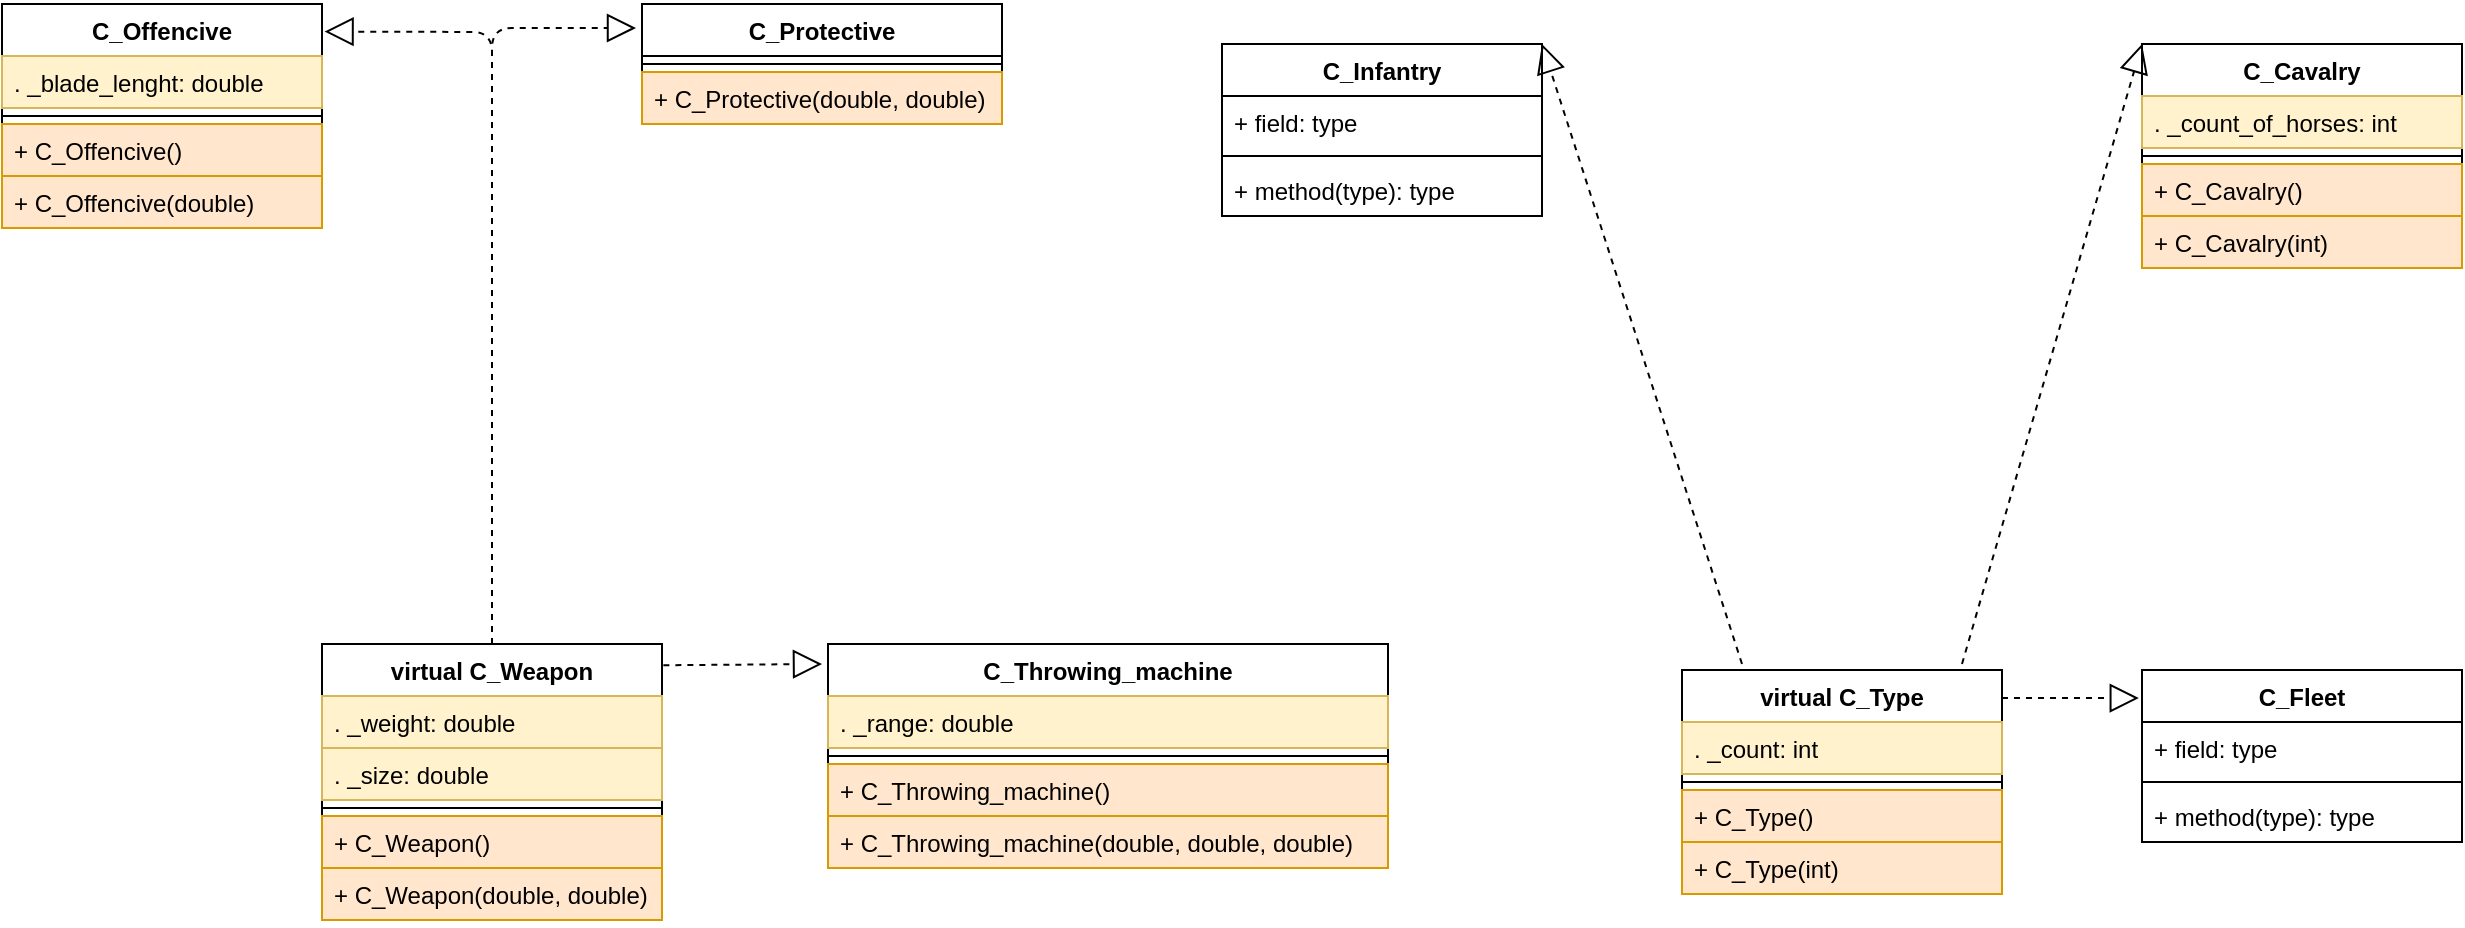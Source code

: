 <mxfile version="15.2.4" type="github">
  <diagram id="yByAGaXeHtsglBaPChMi" name="Page-1">
    <mxGraphModel dx="1527" dy="2431" grid="1" gridSize="10" guides="1" tooltips="1" connect="1" arrows="1" fold="1" page="1" pageScale="1" pageWidth="827" pageHeight="1169" math="0" shadow="0">
      <root>
        <mxCell id="0" />
        <mxCell id="1" parent="0" />
        <mxCell id="JP9OIWkYpnAp0NWZ5yG4-1" value="virtual C_Weapon" style="swimlane;fontStyle=1;align=center;verticalAlign=top;childLayout=stackLayout;horizontal=1;startSize=26;horizontalStack=0;resizeParent=1;resizeParentMax=0;resizeLast=0;collapsible=1;marginBottom=0;" vertex="1" parent="1">
          <mxGeometry x="80" y="160" width="170" height="138" as="geometry" />
        </mxCell>
        <mxCell id="JP9OIWkYpnAp0NWZ5yG4-2" value=". _weight: double" style="text;strokeColor=#d6b656;fillColor=#fff2cc;align=left;verticalAlign=top;spacingLeft=4;spacingRight=4;overflow=hidden;rotatable=0;points=[[0,0.5],[1,0.5]];portConstraint=eastwest;" vertex="1" parent="JP9OIWkYpnAp0NWZ5yG4-1">
          <mxGeometry y="26" width="170" height="26" as="geometry" />
        </mxCell>
        <mxCell id="JP9OIWkYpnAp0NWZ5yG4-5" value=". _size: double" style="text;strokeColor=#d6b656;fillColor=#fff2cc;align=left;verticalAlign=top;spacingLeft=4;spacingRight=4;overflow=hidden;rotatable=0;points=[[0,0.5],[1,0.5]];portConstraint=eastwest;" vertex="1" parent="JP9OIWkYpnAp0NWZ5yG4-1">
          <mxGeometry y="52" width="170" height="26" as="geometry" />
        </mxCell>
        <mxCell id="JP9OIWkYpnAp0NWZ5yG4-3" value="" style="line;strokeWidth=1;fillColor=none;align=left;verticalAlign=middle;spacingTop=-1;spacingLeft=3;spacingRight=3;rotatable=0;labelPosition=right;points=[];portConstraint=eastwest;" vertex="1" parent="JP9OIWkYpnAp0NWZ5yG4-1">
          <mxGeometry y="78" width="170" height="8" as="geometry" />
        </mxCell>
        <mxCell id="JP9OIWkYpnAp0NWZ5yG4-4" value="+ C_Weapon()" style="text;strokeColor=#d79b00;fillColor=#ffe6cc;align=left;verticalAlign=top;spacingLeft=4;spacingRight=4;overflow=hidden;rotatable=0;points=[[0,0.5],[1,0.5]];portConstraint=eastwest;" vertex="1" parent="JP9OIWkYpnAp0NWZ5yG4-1">
          <mxGeometry y="86" width="170" height="26" as="geometry" />
        </mxCell>
        <mxCell id="JP9OIWkYpnAp0NWZ5yG4-6" value="+ C_Weapon(double, double)" style="text;strokeColor=#d79b00;fillColor=#ffe6cc;align=left;verticalAlign=top;spacingLeft=4;spacingRight=4;overflow=hidden;rotatable=0;points=[[0,0.5],[1,0.5]];portConstraint=eastwest;" vertex="1" parent="JP9OIWkYpnAp0NWZ5yG4-1">
          <mxGeometry y="112" width="170" height="26" as="geometry" />
        </mxCell>
        <mxCell id="JP9OIWkYpnAp0NWZ5yG4-7" value="virtual C_Type" style="swimlane;fontStyle=1;align=center;verticalAlign=top;childLayout=stackLayout;horizontal=1;startSize=26;horizontalStack=0;resizeParent=1;resizeParentMax=0;resizeLast=0;collapsible=1;marginBottom=0;" vertex="1" parent="1">
          <mxGeometry x="760" y="173" width="160" height="112" as="geometry" />
        </mxCell>
        <mxCell id="JP9OIWkYpnAp0NWZ5yG4-8" value=". _count: int" style="text;strokeColor=#d6b656;fillColor=#fff2cc;align=left;verticalAlign=top;spacingLeft=4;spacingRight=4;overflow=hidden;rotatable=0;points=[[0,0.5],[1,0.5]];portConstraint=eastwest;" vertex="1" parent="JP9OIWkYpnAp0NWZ5yG4-7">
          <mxGeometry y="26" width="160" height="26" as="geometry" />
        </mxCell>
        <mxCell id="JP9OIWkYpnAp0NWZ5yG4-9" value="" style="line;strokeWidth=1;fillColor=none;align=left;verticalAlign=middle;spacingTop=-1;spacingLeft=3;spacingRight=3;rotatable=0;labelPosition=right;points=[];portConstraint=eastwest;" vertex="1" parent="JP9OIWkYpnAp0NWZ5yG4-7">
          <mxGeometry y="52" width="160" height="8" as="geometry" />
        </mxCell>
        <mxCell id="JP9OIWkYpnAp0NWZ5yG4-10" value="+ C_Type()" style="text;strokeColor=#d79b00;fillColor=#ffe6cc;align=left;verticalAlign=top;spacingLeft=4;spacingRight=4;overflow=hidden;rotatable=0;points=[[0,0.5],[1,0.5]];portConstraint=eastwest;" vertex="1" parent="JP9OIWkYpnAp0NWZ5yG4-7">
          <mxGeometry y="60" width="160" height="26" as="geometry" />
        </mxCell>
        <mxCell id="JP9OIWkYpnAp0NWZ5yG4-11" value="+ C_Type(int)" style="text;strokeColor=#d79b00;fillColor=#ffe6cc;align=left;verticalAlign=top;spacingLeft=4;spacingRight=4;overflow=hidden;rotatable=0;points=[[0,0.5],[1,0.5]];portConstraint=eastwest;" vertex="1" parent="JP9OIWkYpnAp0NWZ5yG4-7">
          <mxGeometry y="86" width="160" height="26" as="geometry" />
        </mxCell>
        <mxCell id="JP9OIWkYpnAp0NWZ5yG4-13" value="C_Throwing_machine" style="swimlane;fontStyle=1;align=center;verticalAlign=top;childLayout=stackLayout;horizontal=1;startSize=26;horizontalStack=0;resizeParent=1;resizeParentMax=0;resizeLast=0;collapsible=1;marginBottom=0;" vertex="1" parent="1">
          <mxGeometry x="333" y="160" width="280" height="112" as="geometry" />
        </mxCell>
        <mxCell id="JP9OIWkYpnAp0NWZ5yG4-14" value=". _range: double" style="text;strokeColor=#d6b656;fillColor=#fff2cc;align=left;verticalAlign=top;spacingLeft=4;spacingRight=4;overflow=hidden;rotatable=0;points=[[0,0.5],[1,0.5]];portConstraint=eastwest;" vertex="1" parent="JP9OIWkYpnAp0NWZ5yG4-13">
          <mxGeometry y="26" width="280" height="26" as="geometry" />
        </mxCell>
        <mxCell id="JP9OIWkYpnAp0NWZ5yG4-15" value="" style="line;strokeWidth=1;fillColor=none;align=left;verticalAlign=middle;spacingTop=-1;spacingLeft=3;spacingRight=3;rotatable=0;labelPosition=right;points=[];portConstraint=eastwest;" vertex="1" parent="JP9OIWkYpnAp0NWZ5yG4-13">
          <mxGeometry y="52" width="280" height="8" as="geometry" />
        </mxCell>
        <mxCell id="JP9OIWkYpnAp0NWZ5yG4-16" value="+ C_Throwing_machine()" style="text;strokeColor=#d79b00;fillColor=#ffe6cc;align=left;verticalAlign=top;spacingLeft=4;spacingRight=4;overflow=hidden;rotatable=0;points=[[0,0.5],[1,0.5]];portConstraint=eastwest;" vertex="1" parent="JP9OIWkYpnAp0NWZ5yG4-13">
          <mxGeometry y="60" width="280" height="26" as="geometry" />
        </mxCell>
        <mxCell id="JP9OIWkYpnAp0NWZ5yG4-46" value="+ C_Throwing_machine(double, double, double)" style="text;strokeColor=#d79b00;fillColor=#ffe6cc;align=left;verticalAlign=top;spacingLeft=4;spacingRight=4;overflow=hidden;rotatable=0;points=[[0,0.5],[1,0.5]];portConstraint=eastwest;" vertex="1" parent="JP9OIWkYpnAp0NWZ5yG4-13">
          <mxGeometry y="86" width="280" height="26" as="geometry" />
        </mxCell>
        <mxCell id="JP9OIWkYpnAp0NWZ5yG4-17" value="C_Offencive" style="swimlane;fontStyle=1;align=center;verticalAlign=top;childLayout=stackLayout;horizontal=1;startSize=26;horizontalStack=0;resizeParent=1;resizeParentMax=0;resizeLast=0;collapsible=1;marginBottom=0;" vertex="1" parent="1">
          <mxGeometry x="-80" y="-160" width="160" height="112" as="geometry" />
        </mxCell>
        <mxCell id="JP9OIWkYpnAp0NWZ5yG4-18" value=". _blade_lenght: double" style="text;strokeColor=#d6b656;fillColor=#fff2cc;align=left;verticalAlign=top;spacingLeft=4;spacingRight=4;overflow=hidden;rotatable=0;points=[[0,0.5],[1,0.5]];portConstraint=eastwest;" vertex="1" parent="JP9OIWkYpnAp0NWZ5yG4-17">
          <mxGeometry y="26" width="160" height="26" as="geometry" />
        </mxCell>
        <mxCell id="JP9OIWkYpnAp0NWZ5yG4-19" value="" style="line;strokeWidth=1;fillColor=none;align=left;verticalAlign=middle;spacingTop=-1;spacingLeft=3;spacingRight=3;rotatable=0;labelPosition=right;points=[];portConstraint=eastwest;" vertex="1" parent="JP9OIWkYpnAp0NWZ5yG4-17">
          <mxGeometry y="52" width="160" height="8" as="geometry" />
        </mxCell>
        <mxCell id="JP9OIWkYpnAp0NWZ5yG4-20" value="+ C_Offencive()" style="text;strokeColor=#d79b00;fillColor=#ffe6cc;align=left;verticalAlign=top;spacingLeft=4;spacingRight=4;overflow=hidden;rotatable=0;points=[[0,0.5],[1,0.5]];portConstraint=eastwest;" vertex="1" parent="JP9OIWkYpnAp0NWZ5yG4-17">
          <mxGeometry y="60" width="160" height="26" as="geometry" />
        </mxCell>
        <mxCell id="JP9OIWkYpnAp0NWZ5yG4-45" value="+ C_Offencive(double)" style="text;strokeColor=#d79b00;fillColor=#ffe6cc;align=left;verticalAlign=top;spacingLeft=4;spacingRight=4;overflow=hidden;rotatable=0;points=[[0,0.5],[1,0.5]];portConstraint=eastwest;" vertex="1" parent="JP9OIWkYpnAp0NWZ5yG4-17">
          <mxGeometry y="86" width="160" height="26" as="geometry" />
        </mxCell>
        <mxCell id="JP9OIWkYpnAp0NWZ5yG4-21" value="C_Protective" style="swimlane;fontStyle=1;align=center;verticalAlign=top;childLayout=stackLayout;horizontal=1;startSize=26;horizontalStack=0;resizeParent=1;resizeParentMax=0;resizeLast=0;collapsible=1;marginBottom=0;" vertex="1" parent="1">
          <mxGeometry x="240" y="-160" width="180" height="60" as="geometry" />
        </mxCell>
        <mxCell id="JP9OIWkYpnAp0NWZ5yG4-23" value="" style="line;strokeWidth=1;fillColor=none;align=left;verticalAlign=middle;spacingTop=-1;spacingLeft=3;spacingRight=3;rotatable=0;labelPosition=right;points=[];portConstraint=eastwest;" vertex="1" parent="JP9OIWkYpnAp0NWZ5yG4-21">
          <mxGeometry y="26" width="180" height="8" as="geometry" />
        </mxCell>
        <mxCell id="JP9OIWkYpnAp0NWZ5yG4-24" value="+ C_Protective(double, double)" style="text;strokeColor=#d79b00;fillColor=#ffe6cc;align=left;verticalAlign=top;spacingLeft=4;spacingRight=4;overflow=hidden;rotatable=0;points=[[0,0.5],[1,0.5]];portConstraint=eastwest;" vertex="1" parent="JP9OIWkYpnAp0NWZ5yG4-21">
          <mxGeometry y="34" width="180" height="26" as="geometry" />
        </mxCell>
        <mxCell id="JP9OIWkYpnAp0NWZ5yG4-25" value="C_Infantry" style="swimlane;fontStyle=1;align=center;verticalAlign=top;childLayout=stackLayout;horizontal=1;startSize=26;horizontalStack=0;resizeParent=1;resizeParentMax=0;resizeLast=0;collapsible=1;marginBottom=0;" vertex="1" parent="1">
          <mxGeometry x="530" y="-140" width="160" height="86" as="geometry" />
        </mxCell>
        <mxCell id="JP9OIWkYpnAp0NWZ5yG4-26" value="+ field: type" style="text;strokeColor=none;fillColor=none;align=left;verticalAlign=top;spacingLeft=4;spacingRight=4;overflow=hidden;rotatable=0;points=[[0,0.5],[1,0.5]];portConstraint=eastwest;" vertex="1" parent="JP9OIWkYpnAp0NWZ5yG4-25">
          <mxGeometry y="26" width="160" height="26" as="geometry" />
        </mxCell>
        <mxCell id="JP9OIWkYpnAp0NWZ5yG4-27" value="" style="line;strokeWidth=1;fillColor=none;align=left;verticalAlign=middle;spacingTop=-1;spacingLeft=3;spacingRight=3;rotatable=0;labelPosition=right;points=[];portConstraint=eastwest;" vertex="1" parent="JP9OIWkYpnAp0NWZ5yG4-25">
          <mxGeometry y="52" width="160" height="8" as="geometry" />
        </mxCell>
        <mxCell id="JP9OIWkYpnAp0NWZ5yG4-28" value="+ method(type): type" style="text;strokeColor=none;fillColor=none;align=left;verticalAlign=top;spacingLeft=4;spacingRight=4;overflow=hidden;rotatable=0;points=[[0,0.5],[1,0.5]];portConstraint=eastwest;" vertex="1" parent="JP9OIWkYpnAp0NWZ5yG4-25">
          <mxGeometry y="60" width="160" height="26" as="geometry" />
        </mxCell>
        <mxCell id="JP9OIWkYpnAp0NWZ5yG4-29" value="C_Fleet" style="swimlane;fontStyle=1;align=center;verticalAlign=top;childLayout=stackLayout;horizontal=1;startSize=26;horizontalStack=0;resizeParent=1;resizeParentMax=0;resizeLast=0;collapsible=1;marginBottom=0;" vertex="1" parent="1">
          <mxGeometry x="990" y="173" width="160" height="86" as="geometry" />
        </mxCell>
        <mxCell id="JP9OIWkYpnAp0NWZ5yG4-30" value="+ field: type" style="text;strokeColor=none;fillColor=none;align=left;verticalAlign=top;spacingLeft=4;spacingRight=4;overflow=hidden;rotatable=0;points=[[0,0.5],[1,0.5]];portConstraint=eastwest;" vertex="1" parent="JP9OIWkYpnAp0NWZ5yG4-29">
          <mxGeometry y="26" width="160" height="26" as="geometry" />
        </mxCell>
        <mxCell id="JP9OIWkYpnAp0NWZ5yG4-31" value="" style="line;strokeWidth=1;fillColor=none;align=left;verticalAlign=middle;spacingTop=-1;spacingLeft=3;spacingRight=3;rotatable=0;labelPosition=right;points=[];portConstraint=eastwest;" vertex="1" parent="JP9OIWkYpnAp0NWZ5yG4-29">
          <mxGeometry y="52" width="160" height="8" as="geometry" />
        </mxCell>
        <mxCell id="JP9OIWkYpnAp0NWZ5yG4-32" value="+ method(type): type" style="text;strokeColor=none;fillColor=none;align=left;verticalAlign=top;spacingLeft=4;spacingRight=4;overflow=hidden;rotatable=0;points=[[0,0.5],[1,0.5]];portConstraint=eastwest;" vertex="1" parent="JP9OIWkYpnAp0NWZ5yG4-29">
          <mxGeometry y="60" width="160" height="26" as="geometry" />
        </mxCell>
        <mxCell id="JP9OIWkYpnAp0NWZ5yG4-33" value="C_Cavalry" style="swimlane;fontStyle=1;align=center;verticalAlign=top;childLayout=stackLayout;horizontal=1;startSize=26;horizontalStack=0;resizeParent=1;resizeParentMax=0;resizeLast=0;collapsible=1;marginBottom=0;" vertex="1" parent="1">
          <mxGeometry x="990" y="-140" width="160" height="112" as="geometry" />
        </mxCell>
        <mxCell id="JP9OIWkYpnAp0NWZ5yG4-34" value=". _count_of_horses: int" style="text;strokeColor=#d6b656;fillColor=#fff2cc;align=left;verticalAlign=top;spacingLeft=4;spacingRight=4;overflow=hidden;rotatable=0;points=[[0,0.5],[1,0.5]];portConstraint=eastwest;" vertex="1" parent="JP9OIWkYpnAp0NWZ5yG4-33">
          <mxGeometry y="26" width="160" height="26" as="geometry" />
        </mxCell>
        <mxCell id="JP9OIWkYpnAp0NWZ5yG4-35" value="" style="line;strokeWidth=1;fillColor=none;align=left;verticalAlign=middle;spacingTop=-1;spacingLeft=3;spacingRight=3;rotatable=0;labelPosition=right;points=[];portConstraint=eastwest;" vertex="1" parent="JP9OIWkYpnAp0NWZ5yG4-33">
          <mxGeometry y="52" width="160" height="8" as="geometry" />
        </mxCell>
        <mxCell id="JP9OIWkYpnAp0NWZ5yG4-36" value="+ C_Cavalry()" style="text;strokeColor=#d79b00;fillColor=#ffe6cc;align=left;verticalAlign=top;spacingLeft=4;spacingRight=4;overflow=hidden;rotatable=0;points=[[0,0.5],[1,0.5]];portConstraint=eastwest;" vertex="1" parent="JP9OIWkYpnAp0NWZ5yG4-33">
          <mxGeometry y="60" width="160" height="26" as="geometry" />
        </mxCell>
        <mxCell id="JP9OIWkYpnAp0NWZ5yG4-44" value="+ C_Cavalry(int)" style="text;strokeColor=#d79b00;fillColor=#ffe6cc;align=left;verticalAlign=top;spacingLeft=4;spacingRight=4;overflow=hidden;rotatable=0;points=[[0,0.5],[1,0.5]];portConstraint=eastwest;" vertex="1" parent="JP9OIWkYpnAp0NWZ5yG4-33">
          <mxGeometry y="86" width="160" height="26" as="geometry" />
        </mxCell>
        <mxCell id="JP9OIWkYpnAp0NWZ5yG4-38" value="" style="endArrow=block;dashed=1;endFill=0;endSize=12;html=1;entryX=1;entryY=0;entryDx=0;entryDy=0;" edge="1" parent="1" target="JP9OIWkYpnAp0NWZ5yG4-25">
          <mxGeometry width="160" relative="1" as="geometry">
            <mxPoint x="790" y="170" as="sourcePoint" />
            <mxPoint x="910" y="90" as="targetPoint" />
          </mxGeometry>
        </mxCell>
        <mxCell id="JP9OIWkYpnAp0NWZ5yG4-39" value="" style="endArrow=block;dashed=1;endFill=0;endSize=12;html=1;entryX=0;entryY=0;entryDx=0;entryDy=0;" edge="1" parent="1" target="JP9OIWkYpnAp0NWZ5yG4-33">
          <mxGeometry width="160" relative="1" as="geometry">
            <mxPoint x="900" y="170" as="sourcePoint" />
            <mxPoint x="910" y="90" as="targetPoint" />
          </mxGeometry>
        </mxCell>
        <mxCell id="JP9OIWkYpnAp0NWZ5yG4-40" value="" style="endArrow=block;dashed=1;endFill=0;endSize=12;html=1;entryX=-0.01;entryY=0.163;entryDx=0;entryDy=0;entryPerimeter=0;" edge="1" parent="1" target="JP9OIWkYpnAp0NWZ5yG4-29">
          <mxGeometry width="160" relative="1" as="geometry">
            <mxPoint x="920" y="187" as="sourcePoint" />
            <mxPoint x="980" y="186" as="targetPoint" />
          </mxGeometry>
        </mxCell>
        <mxCell id="JP9OIWkYpnAp0NWZ5yG4-41" value="" style="endArrow=block;dashed=1;endFill=0;endSize=12;html=1;exitX=1.004;exitY=0.077;exitDx=0;exitDy=0;exitPerimeter=0;" edge="1" parent="1" source="JP9OIWkYpnAp0NWZ5yG4-1">
          <mxGeometry width="160" relative="1" as="geometry">
            <mxPoint x="110" y="80" as="sourcePoint" />
            <mxPoint x="330" y="170" as="targetPoint" />
          </mxGeometry>
        </mxCell>
        <mxCell id="JP9OIWkYpnAp0NWZ5yG4-42" value="" style="endArrow=block;dashed=1;endFill=0;endSize=12;html=1;exitX=0.5;exitY=0;exitDx=0;exitDy=0;" edge="1" parent="1" source="JP9OIWkYpnAp0NWZ5yG4-1">
          <mxGeometry width="160" relative="1" as="geometry">
            <mxPoint x="110" y="80" as="sourcePoint" />
            <mxPoint x="237" y="-148" as="targetPoint" />
            <Array as="points">
              <mxPoint x="165" y="-148" />
            </Array>
          </mxGeometry>
        </mxCell>
        <mxCell id="JP9OIWkYpnAp0NWZ5yG4-43" value="" style="endArrow=block;dashed=1;endFill=0;endSize=12;html=1;entryX=1.008;entryY=0.123;entryDx=0;entryDy=0;entryPerimeter=0;exitX=0.5;exitY=0;exitDx=0;exitDy=0;" edge="1" parent="1" source="JP9OIWkYpnAp0NWZ5yG4-1" target="JP9OIWkYpnAp0NWZ5yG4-17">
          <mxGeometry width="160" relative="1" as="geometry">
            <mxPoint x="110" y="80" as="sourcePoint" />
            <mxPoint x="270" y="80" as="targetPoint" />
            <Array as="points">
              <mxPoint x="165" y="-146" />
            </Array>
          </mxGeometry>
        </mxCell>
      </root>
    </mxGraphModel>
  </diagram>
</mxfile>
